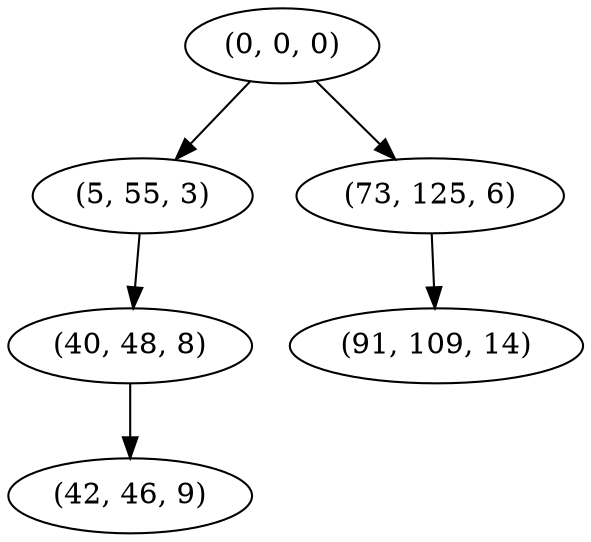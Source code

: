 digraph tree {
    "(0, 0, 0)";
    "(5, 55, 3)";
    "(40, 48, 8)";
    "(42, 46, 9)";
    "(73, 125, 6)";
    "(91, 109, 14)";
    "(0, 0, 0)" -> "(5, 55, 3)";
    "(0, 0, 0)" -> "(73, 125, 6)";
    "(5, 55, 3)" -> "(40, 48, 8)";
    "(40, 48, 8)" -> "(42, 46, 9)";
    "(73, 125, 6)" -> "(91, 109, 14)";
}
